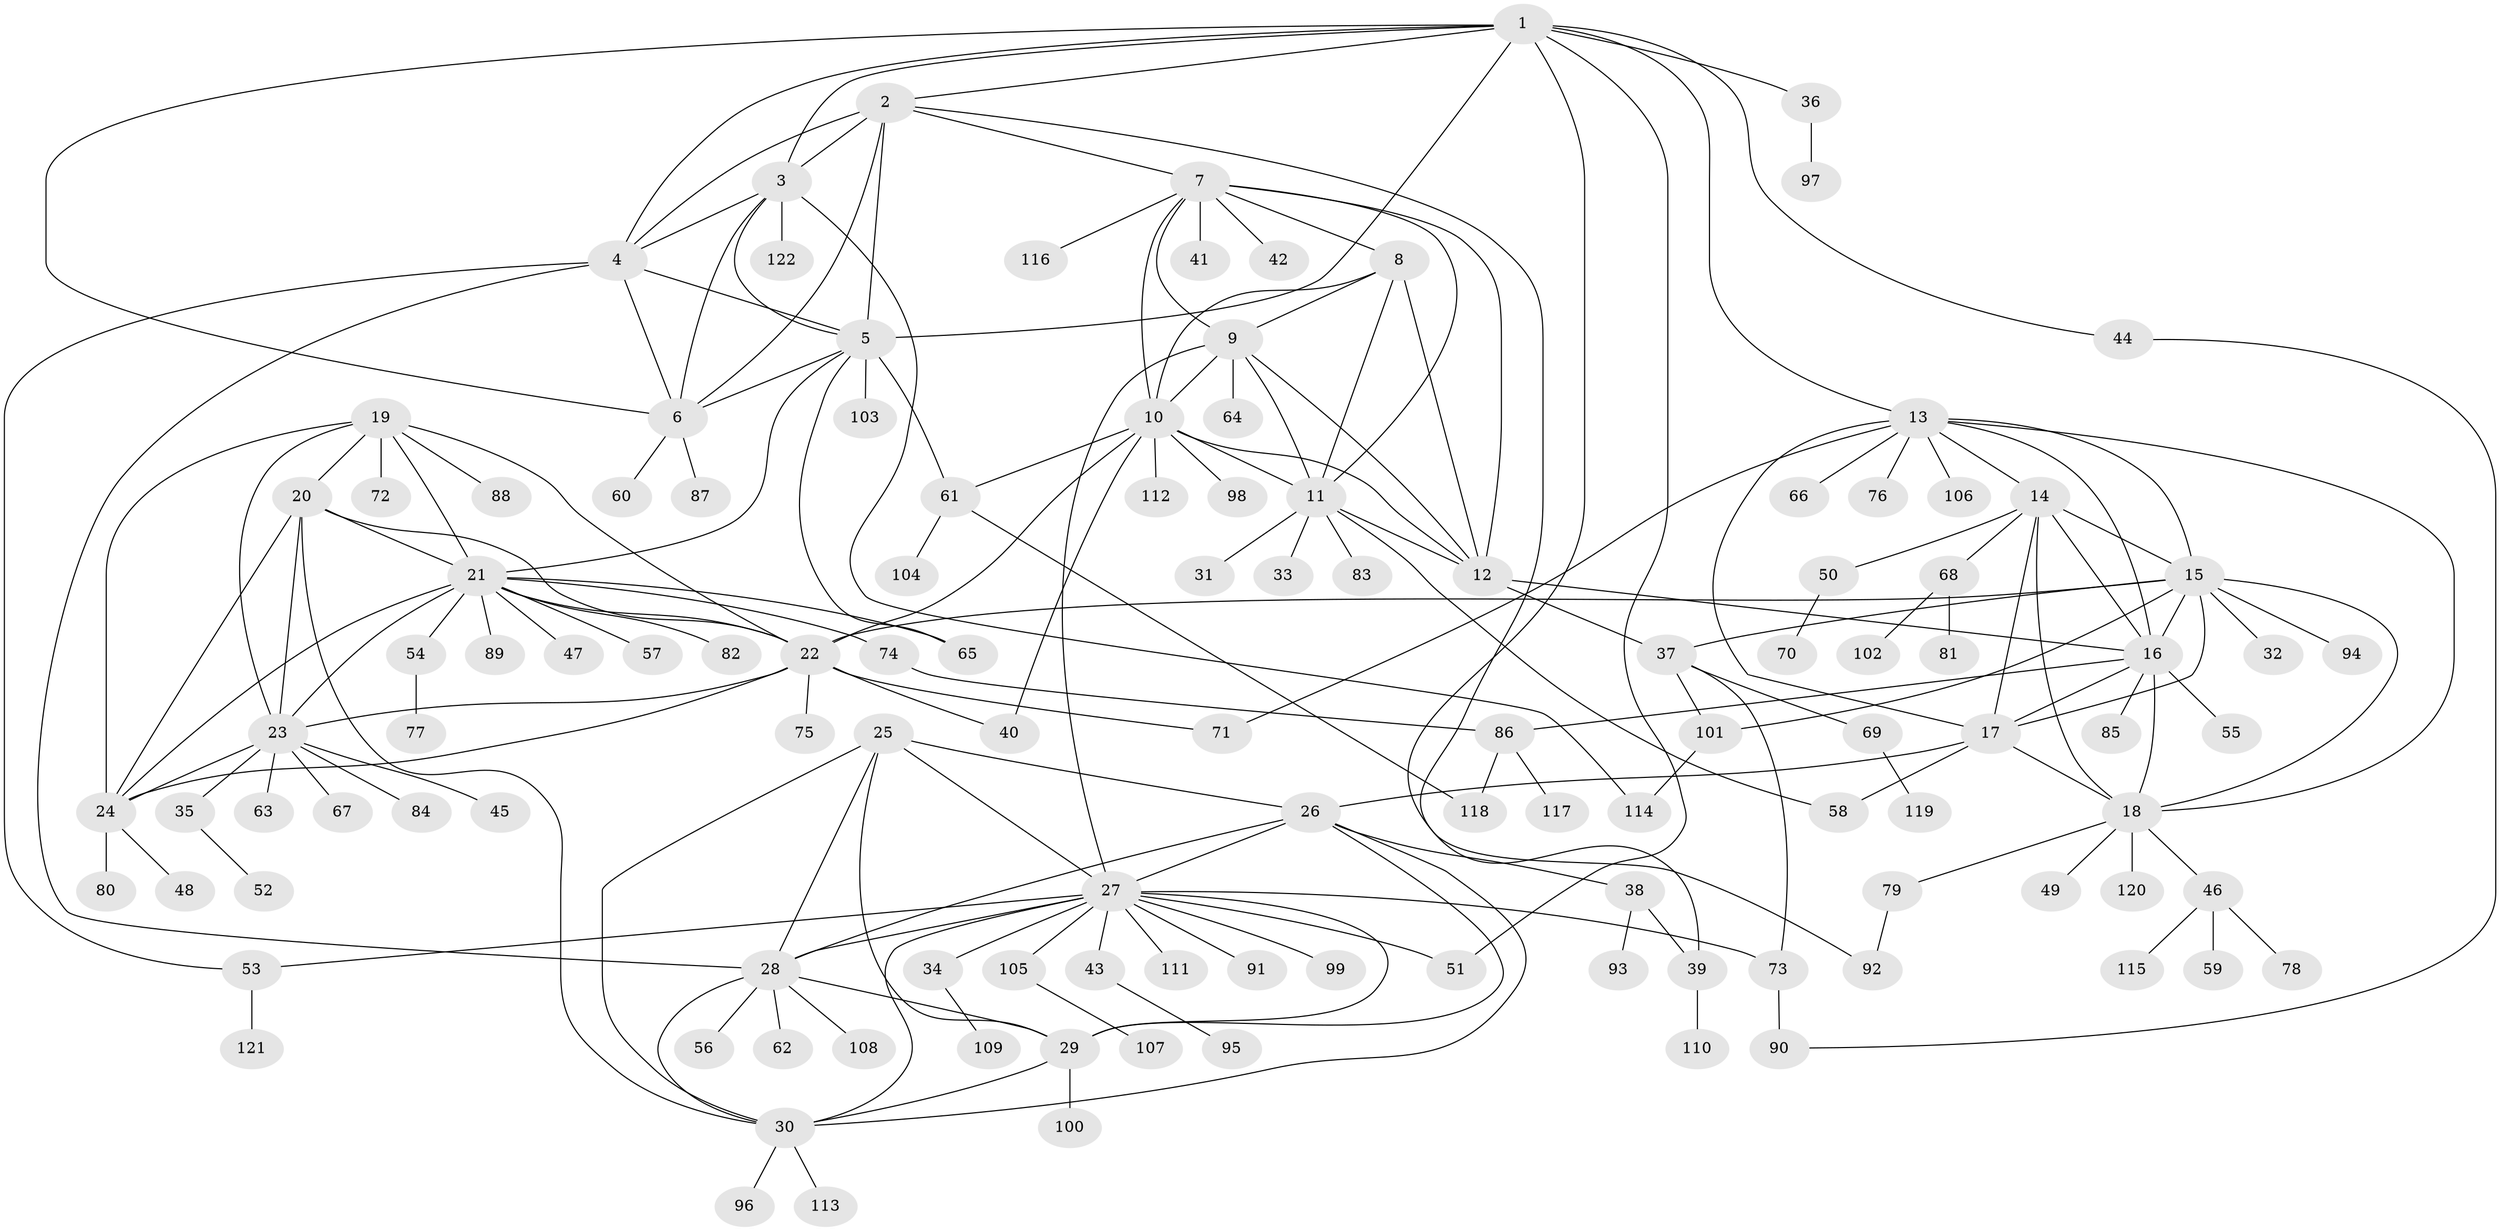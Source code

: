 // coarse degree distribution, {2: 0.10256410256410256, 7: 0.07692307692307693, 1: 0.46153846153846156, 5: 0.10256410256410256, 3: 0.05128205128205128, 8: 0.07692307692307693, 4: 0.07692307692307693, 9: 0.02564102564102564, 6: 0.02564102564102564}
// Generated by graph-tools (version 1.1) at 2025/37/03/04/25 23:37:44]
// undirected, 122 vertices, 193 edges
graph export_dot {
  node [color=gray90,style=filled];
  1;
  2;
  3;
  4;
  5;
  6;
  7;
  8;
  9;
  10;
  11;
  12;
  13;
  14;
  15;
  16;
  17;
  18;
  19;
  20;
  21;
  22;
  23;
  24;
  25;
  26;
  27;
  28;
  29;
  30;
  31;
  32;
  33;
  34;
  35;
  36;
  37;
  38;
  39;
  40;
  41;
  42;
  43;
  44;
  45;
  46;
  47;
  48;
  49;
  50;
  51;
  52;
  53;
  54;
  55;
  56;
  57;
  58;
  59;
  60;
  61;
  62;
  63;
  64;
  65;
  66;
  67;
  68;
  69;
  70;
  71;
  72;
  73;
  74;
  75;
  76;
  77;
  78;
  79;
  80;
  81;
  82;
  83;
  84;
  85;
  86;
  87;
  88;
  89;
  90;
  91;
  92;
  93;
  94;
  95;
  96;
  97;
  98;
  99;
  100;
  101;
  102;
  103;
  104;
  105;
  106;
  107;
  108;
  109;
  110;
  111;
  112;
  113;
  114;
  115;
  116;
  117;
  118;
  119;
  120;
  121;
  122;
  1 -- 2;
  1 -- 3;
  1 -- 4;
  1 -- 5;
  1 -- 6;
  1 -- 13;
  1 -- 36;
  1 -- 39;
  1 -- 44;
  1 -- 51;
  2 -- 3;
  2 -- 4;
  2 -- 5;
  2 -- 6;
  2 -- 7;
  2 -- 92;
  3 -- 4;
  3 -- 5;
  3 -- 6;
  3 -- 114;
  3 -- 122;
  4 -- 5;
  4 -- 6;
  4 -- 28;
  4 -- 53;
  5 -- 6;
  5 -- 21;
  5 -- 61;
  5 -- 65;
  5 -- 103;
  6 -- 60;
  6 -- 87;
  7 -- 8;
  7 -- 9;
  7 -- 10;
  7 -- 11;
  7 -- 12;
  7 -- 41;
  7 -- 42;
  7 -- 116;
  8 -- 9;
  8 -- 10;
  8 -- 11;
  8 -- 12;
  9 -- 10;
  9 -- 11;
  9 -- 12;
  9 -- 27;
  9 -- 64;
  10 -- 11;
  10 -- 12;
  10 -- 22;
  10 -- 40;
  10 -- 61;
  10 -- 98;
  10 -- 112;
  11 -- 12;
  11 -- 31;
  11 -- 33;
  11 -- 58;
  11 -- 83;
  12 -- 16;
  12 -- 37;
  13 -- 14;
  13 -- 15;
  13 -- 16;
  13 -- 17;
  13 -- 18;
  13 -- 66;
  13 -- 71;
  13 -- 76;
  13 -- 106;
  14 -- 15;
  14 -- 16;
  14 -- 17;
  14 -- 18;
  14 -- 50;
  14 -- 68;
  15 -- 16;
  15 -- 17;
  15 -- 18;
  15 -- 22;
  15 -- 32;
  15 -- 37;
  15 -- 94;
  15 -- 101;
  16 -- 17;
  16 -- 18;
  16 -- 55;
  16 -- 85;
  16 -- 86;
  17 -- 18;
  17 -- 26;
  17 -- 58;
  18 -- 46;
  18 -- 49;
  18 -- 79;
  18 -- 120;
  19 -- 20;
  19 -- 21;
  19 -- 22;
  19 -- 23;
  19 -- 24;
  19 -- 72;
  19 -- 88;
  20 -- 21;
  20 -- 22;
  20 -- 23;
  20 -- 24;
  20 -- 30;
  21 -- 22;
  21 -- 23;
  21 -- 24;
  21 -- 47;
  21 -- 54;
  21 -- 57;
  21 -- 65;
  21 -- 74;
  21 -- 82;
  21 -- 89;
  22 -- 23;
  22 -- 24;
  22 -- 40;
  22 -- 71;
  22 -- 75;
  23 -- 24;
  23 -- 35;
  23 -- 45;
  23 -- 63;
  23 -- 67;
  23 -- 84;
  24 -- 48;
  24 -- 80;
  25 -- 26;
  25 -- 27;
  25 -- 28;
  25 -- 29;
  25 -- 30;
  26 -- 27;
  26 -- 28;
  26 -- 29;
  26 -- 30;
  26 -- 38;
  27 -- 28;
  27 -- 29;
  27 -- 30;
  27 -- 34;
  27 -- 43;
  27 -- 51;
  27 -- 53;
  27 -- 73;
  27 -- 91;
  27 -- 99;
  27 -- 105;
  27 -- 111;
  28 -- 29;
  28 -- 30;
  28 -- 56;
  28 -- 62;
  28 -- 108;
  29 -- 30;
  29 -- 100;
  30 -- 96;
  30 -- 113;
  34 -- 109;
  35 -- 52;
  36 -- 97;
  37 -- 69;
  37 -- 73;
  37 -- 101;
  38 -- 39;
  38 -- 93;
  39 -- 110;
  43 -- 95;
  44 -- 90;
  46 -- 59;
  46 -- 78;
  46 -- 115;
  50 -- 70;
  53 -- 121;
  54 -- 77;
  61 -- 104;
  61 -- 118;
  68 -- 81;
  68 -- 102;
  69 -- 119;
  73 -- 90;
  74 -- 86;
  79 -- 92;
  86 -- 117;
  86 -- 118;
  101 -- 114;
  105 -- 107;
}
